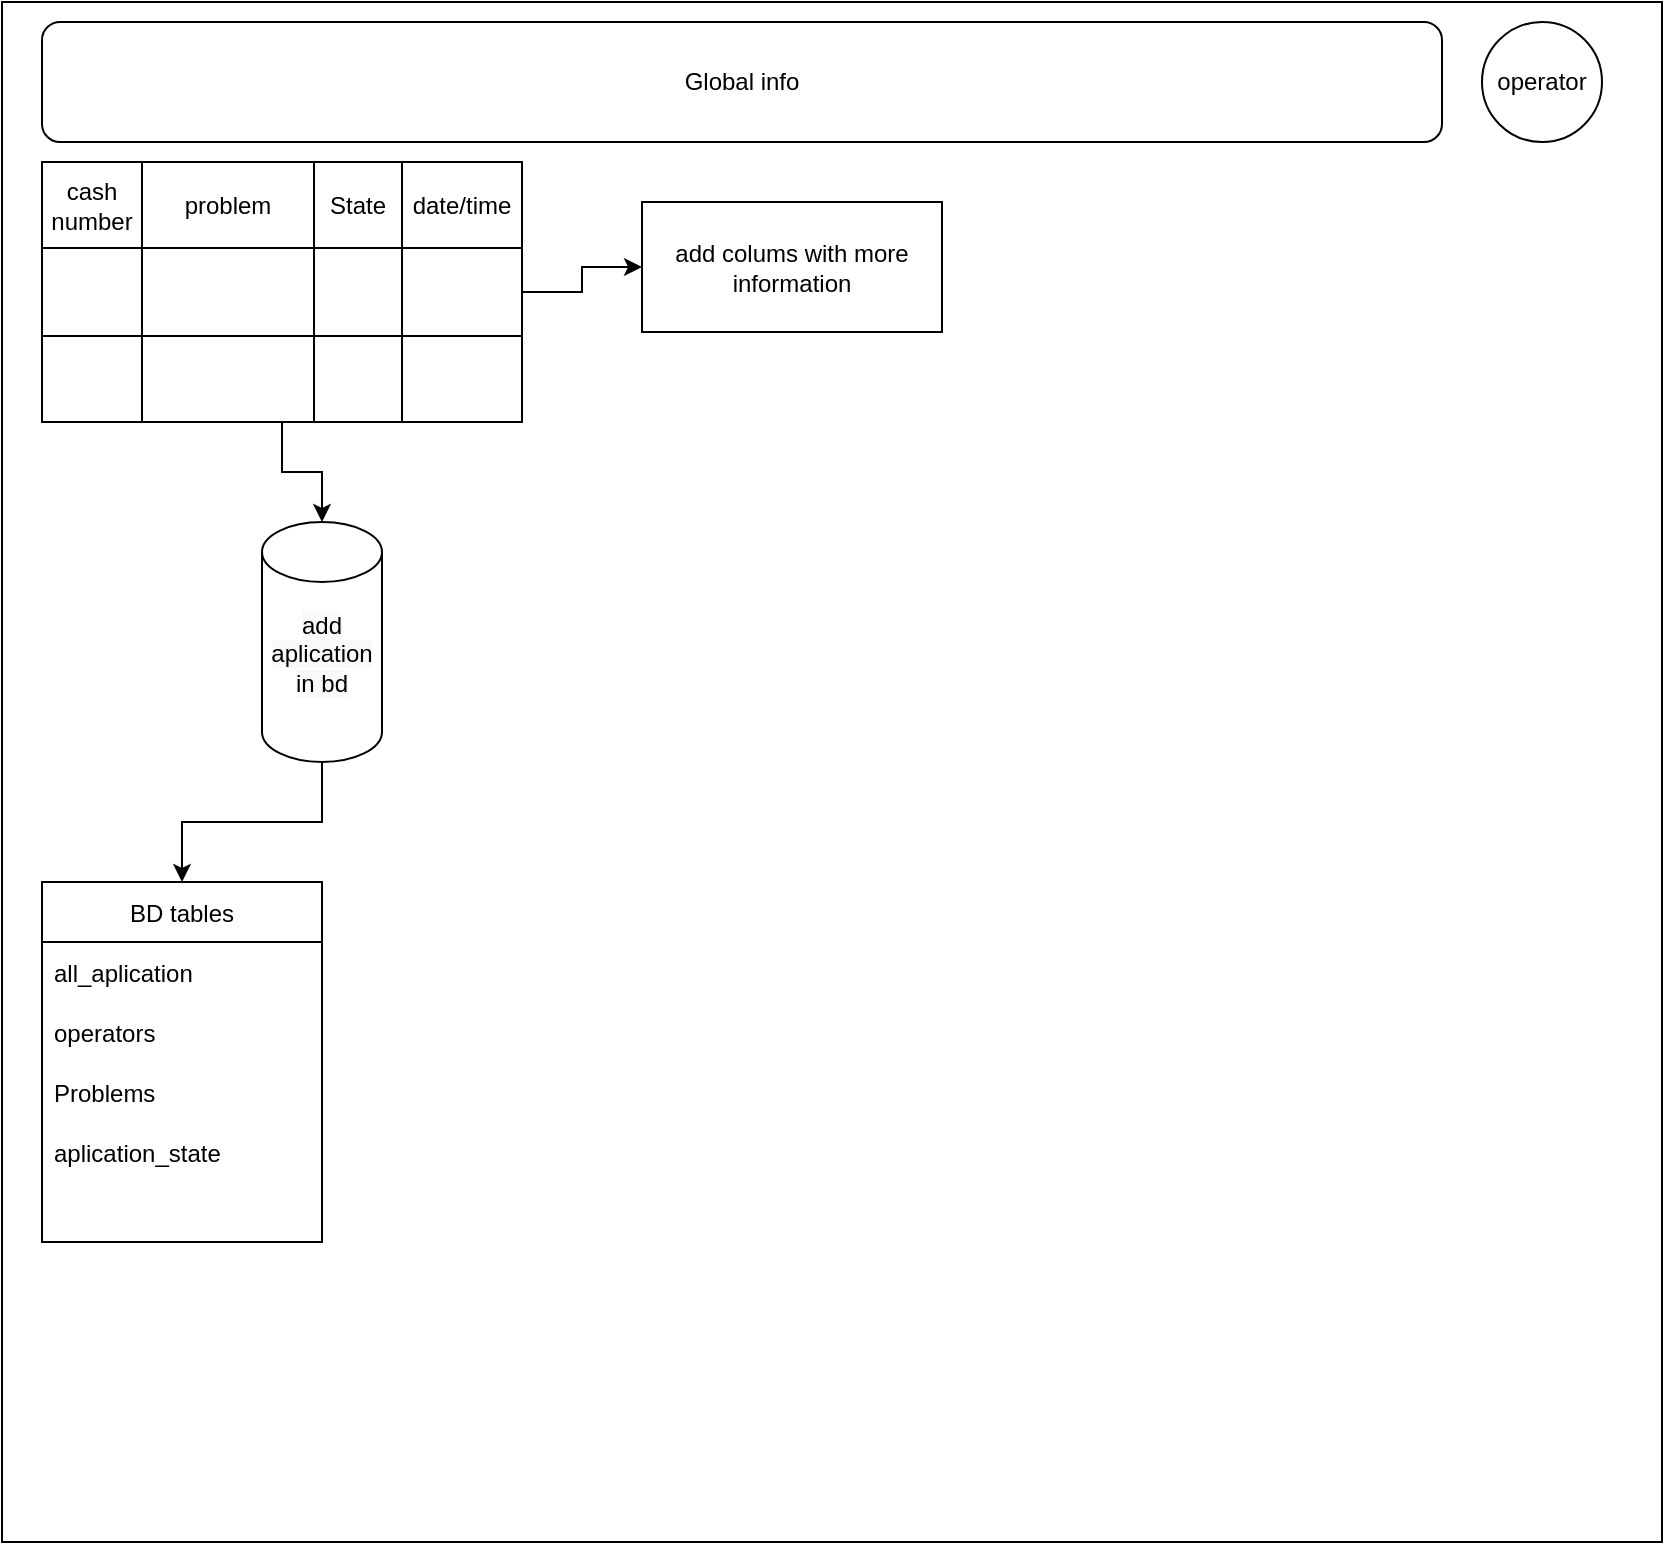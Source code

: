 <mxfile version="20.1.1" type="github">
  <diagram id="aA_sfdgUtZsmlyhYEaKP" name="Page-1">
    <mxGraphModel dx="1422" dy="762" grid="1" gridSize="10" guides="1" tooltips="1" connect="1" arrows="1" fold="1" page="1" pageScale="1" pageWidth="827" pageHeight="1169" math="0" shadow="0">
      <root>
        <mxCell id="0" />
        <mxCell id="1" parent="0" />
        <mxCell id="rESO7nxcmDGdPn7ryyiX-3" value="" style="rounded=0;whiteSpace=wrap;html=1;" parent="1" vertex="1">
          <mxGeometry x="10" y="10" width="830" height="770" as="geometry" />
        </mxCell>
        <mxCell id="rESO7nxcmDGdPn7ryyiX-56" value="" style="edgeStyle=orthogonalEdgeStyle;rounded=0;orthogonalLoop=1;jettySize=auto;html=1;entryX=0.5;entryY=0;entryDx=0;entryDy=0;entryPerimeter=0;" parent="1" source="rESO7nxcmDGdPn7ryyiX-5" target="rESO7nxcmDGdPn7ryyiX-104" edge="1">
          <mxGeometry relative="1" as="geometry">
            <mxPoint x="160" y="270" as="targetPoint" />
          </mxGeometry>
        </mxCell>
        <mxCell id="rESO7nxcmDGdPn7ryyiX-97" value="" style="edgeStyle=orthogonalEdgeStyle;rounded=0;orthogonalLoop=1;jettySize=auto;html=1;" parent="1" source="rESO7nxcmDGdPn7ryyiX-5" target="rESO7nxcmDGdPn7ryyiX-96" edge="1">
          <mxGeometry relative="1" as="geometry" />
        </mxCell>
        <mxCell id="rESO7nxcmDGdPn7ryyiX-5" value="" style="shape=table;html=1;whiteSpace=wrap;startSize=0;container=1;collapsible=0;childLayout=tableLayout;" parent="1" vertex="1">
          <mxGeometry x="30" y="90" width="240" height="130" as="geometry" />
        </mxCell>
        <mxCell id="rESO7nxcmDGdPn7ryyiX-6" value="" style="shape=tableRow;horizontal=0;startSize=0;swimlaneHead=0;swimlaneBody=0;top=0;left=0;bottom=0;right=0;collapsible=0;dropTarget=0;fillColor=none;points=[[0,0.5],[1,0.5]];portConstraint=eastwest;" parent="rESO7nxcmDGdPn7ryyiX-5" vertex="1">
          <mxGeometry width="240" height="43" as="geometry" />
        </mxCell>
        <mxCell id="rESO7nxcmDGdPn7ryyiX-7" value="cash number" style="shape=partialRectangle;html=1;whiteSpace=wrap;connectable=0;fillColor=none;top=0;left=0;bottom=0;right=0;overflow=hidden;" parent="rESO7nxcmDGdPn7ryyiX-6" vertex="1">
          <mxGeometry width="50" height="43" as="geometry">
            <mxRectangle width="50" height="43" as="alternateBounds" />
          </mxGeometry>
        </mxCell>
        <mxCell id="rESO7nxcmDGdPn7ryyiX-8" value="problem" style="shape=partialRectangle;html=1;whiteSpace=wrap;connectable=0;fillColor=none;top=0;left=0;bottom=0;right=0;overflow=hidden;" parent="rESO7nxcmDGdPn7ryyiX-6" vertex="1">
          <mxGeometry x="50" width="86" height="43" as="geometry">
            <mxRectangle width="86" height="43" as="alternateBounds" />
          </mxGeometry>
        </mxCell>
        <mxCell id="rESO7nxcmDGdPn7ryyiX-9" value="State" style="shape=partialRectangle;html=1;whiteSpace=wrap;connectable=0;fillColor=none;top=0;left=0;bottom=0;right=0;overflow=hidden;" parent="rESO7nxcmDGdPn7ryyiX-6" vertex="1">
          <mxGeometry x="136" width="44" height="43" as="geometry">
            <mxRectangle width="44" height="43" as="alternateBounds" />
          </mxGeometry>
        </mxCell>
        <mxCell id="rESO7nxcmDGdPn7ryyiX-49" value="date/time" style="shape=partialRectangle;html=1;whiteSpace=wrap;connectable=0;fillColor=none;top=0;left=0;bottom=0;right=0;overflow=hidden;" parent="rESO7nxcmDGdPn7ryyiX-6" vertex="1">
          <mxGeometry x="180" width="60" height="43" as="geometry">
            <mxRectangle width="60" height="43" as="alternateBounds" />
          </mxGeometry>
        </mxCell>
        <mxCell id="rESO7nxcmDGdPn7ryyiX-10" value="" style="shape=tableRow;horizontal=0;startSize=0;swimlaneHead=0;swimlaneBody=0;top=0;left=0;bottom=0;right=0;collapsible=0;dropTarget=0;fillColor=none;points=[[0,0.5],[1,0.5]];portConstraint=eastwest;" parent="rESO7nxcmDGdPn7ryyiX-5" vertex="1">
          <mxGeometry y="43" width="240" height="44" as="geometry" />
        </mxCell>
        <mxCell id="rESO7nxcmDGdPn7ryyiX-11" value="" style="shape=partialRectangle;html=1;whiteSpace=wrap;connectable=0;fillColor=none;top=0;left=0;bottom=0;right=0;overflow=hidden;" parent="rESO7nxcmDGdPn7ryyiX-10" vertex="1">
          <mxGeometry width="50" height="44" as="geometry">
            <mxRectangle width="50" height="44" as="alternateBounds" />
          </mxGeometry>
        </mxCell>
        <mxCell id="rESO7nxcmDGdPn7ryyiX-12" value="" style="shape=partialRectangle;html=1;whiteSpace=wrap;connectable=0;fillColor=none;top=0;left=0;bottom=0;right=0;overflow=hidden;" parent="rESO7nxcmDGdPn7ryyiX-10" vertex="1">
          <mxGeometry x="50" width="86" height="44" as="geometry">
            <mxRectangle width="86" height="44" as="alternateBounds" />
          </mxGeometry>
        </mxCell>
        <mxCell id="rESO7nxcmDGdPn7ryyiX-13" value="" style="shape=partialRectangle;html=1;whiteSpace=wrap;connectable=0;fillColor=none;top=0;left=0;bottom=0;right=0;overflow=hidden;" parent="rESO7nxcmDGdPn7ryyiX-10" vertex="1">
          <mxGeometry x="136" width="44" height="44" as="geometry">
            <mxRectangle width="44" height="44" as="alternateBounds" />
          </mxGeometry>
        </mxCell>
        <mxCell id="rESO7nxcmDGdPn7ryyiX-50" style="shape=partialRectangle;html=1;whiteSpace=wrap;connectable=0;fillColor=none;top=0;left=0;bottom=0;right=0;overflow=hidden;" parent="rESO7nxcmDGdPn7ryyiX-10" vertex="1">
          <mxGeometry x="180" width="60" height="44" as="geometry">
            <mxRectangle width="60" height="44" as="alternateBounds" />
          </mxGeometry>
        </mxCell>
        <mxCell id="rESO7nxcmDGdPn7ryyiX-14" value="" style="shape=tableRow;horizontal=0;startSize=0;swimlaneHead=0;swimlaneBody=0;top=0;left=0;bottom=0;right=0;collapsible=0;dropTarget=0;fillColor=none;points=[[0,0.5],[1,0.5]];portConstraint=eastwest;" parent="rESO7nxcmDGdPn7ryyiX-5" vertex="1">
          <mxGeometry y="87" width="240" height="43" as="geometry" />
        </mxCell>
        <mxCell id="rESO7nxcmDGdPn7ryyiX-15" value="" style="shape=partialRectangle;html=1;whiteSpace=wrap;connectable=0;fillColor=none;top=0;left=0;bottom=0;right=0;overflow=hidden;" parent="rESO7nxcmDGdPn7ryyiX-14" vertex="1">
          <mxGeometry width="50" height="43" as="geometry">
            <mxRectangle width="50" height="43" as="alternateBounds" />
          </mxGeometry>
        </mxCell>
        <mxCell id="rESO7nxcmDGdPn7ryyiX-16" value="" style="shape=partialRectangle;html=1;whiteSpace=wrap;connectable=0;fillColor=none;top=0;left=0;bottom=0;right=0;overflow=hidden;" parent="rESO7nxcmDGdPn7ryyiX-14" vertex="1">
          <mxGeometry x="50" width="86" height="43" as="geometry">
            <mxRectangle width="86" height="43" as="alternateBounds" />
          </mxGeometry>
        </mxCell>
        <mxCell id="rESO7nxcmDGdPn7ryyiX-17" value="" style="shape=partialRectangle;html=1;whiteSpace=wrap;connectable=0;fillColor=none;top=0;left=0;bottom=0;right=0;overflow=hidden;pointerEvents=1;" parent="rESO7nxcmDGdPn7ryyiX-14" vertex="1">
          <mxGeometry x="136" width="44" height="43" as="geometry">
            <mxRectangle width="44" height="43" as="alternateBounds" />
          </mxGeometry>
        </mxCell>
        <mxCell id="rESO7nxcmDGdPn7ryyiX-51" style="shape=partialRectangle;html=1;whiteSpace=wrap;connectable=0;fillColor=none;top=0;left=0;bottom=0;right=0;overflow=hidden;pointerEvents=1;" parent="rESO7nxcmDGdPn7ryyiX-14" vertex="1">
          <mxGeometry x="180" width="60" height="43" as="geometry">
            <mxRectangle width="60" height="43" as="alternateBounds" />
          </mxGeometry>
        </mxCell>
        <mxCell id="rESO7nxcmDGdPn7ryyiX-53" value="operator" style="ellipse;whiteSpace=wrap;html=1;aspect=fixed;" parent="1" vertex="1">
          <mxGeometry x="750" y="20" width="60" height="60" as="geometry" />
        </mxCell>
        <mxCell id="rESO7nxcmDGdPn7ryyiX-54" value="Global info" style="rounded=1;whiteSpace=wrap;html=1;" parent="1" vertex="1">
          <mxGeometry x="30" y="20" width="700" height="60" as="geometry" />
        </mxCell>
        <mxCell id="rESO7nxcmDGdPn7ryyiX-96" value="add colums with more information" style="whiteSpace=wrap;html=1;startSize=0;" parent="1" vertex="1">
          <mxGeometry x="330" y="110" width="150" height="65" as="geometry" />
        </mxCell>
        <mxCell id="rESO7nxcmDGdPn7ryyiX-110" style="edgeStyle=orthogonalEdgeStyle;rounded=0;orthogonalLoop=1;jettySize=auto;html=1;" parent="1" source="rESO7nxcmDGdPn7ryyiX-104" target="rESO7nxcmDGdPn7ryyiX-106" edge="1">
          <mxGeometry relative="1" as="geometry" />
        </mxCell>
        <mxCell id="rESO7nxcmDGdPn7ryyiX-104" value="&#xa;&lt;span style=&quot;color: rgb(0, 0, 0); font-family: Helvetica; font-size: 12px; font-style: normal; font-variant-ligatures: normal; font-variant-caps: normal; font-weight: 400; letter-spacing: normal; orphans: 2; text-align: center; text-indent: 0px; text-transform: none; widows: 2; word-spacing: 0px; -webkit-text-stroke-width: 0px; background-color: rgb(248, 249, 250); text-decoration-thickness: initial; text-decoration-style: initial; text-decoration-color: initial; float: none; display: inline !important;&quot;&gt;add aplication in bd&lt;/span&gt;&#xa;&#xa;" style="shape=cylinder3;whiteSpace=wrap;html=1;boundedLbl=1;backgroundOutline=1;size=15;" parent="1" vertex="1">
          <mxGeometry x="140" y="270" width="60" height="120" as="geometry" />
        </mxCell>
        <mxCell id="rESO7nxcmDGdPn7ryyiX-106" value="BD tables" style="swimlane;fontStyle=0;childLayout=stackLayout;horizontal=1;startSize=30;horizontalStack=0;resizeParent=1;resizeParentMax=0;resizeLast=0;collapsible=1;marginBottom=0;" parent="1" vertex="1">
          <mxGeometry x="30" y="450" width="140" height="180" as="geometry" />
        </mxCell>
        <mxCell id="rESO7nxcmDGdPn7ryyiX-107" value="all_aplication " style="text;strokeColor=none;fillColor=none;align=left;verticalAlign=middle;spacingLeft=4;spacingRight=4;overflow=hidden;points=[[0,0.5],[1,0.5]];portConstraint=eastwest;rotatable=0;" parent="rESO7nxcmDGdPn7ryyiX-106" vertex="1">
          <mxGeometry y="30" width="140" height="30" as="geometry" />
        </mxCell>
        <mxCell id="rESO7nxcmDGdPn7ryyiX-108" value="operators" style="text;strokeColor=none;fillColor=none;align=left;verticalAlign=middle;spacingLeft=4;spacingRight=4;overflow=hidden;points=[[0,0.5],[1,0.5]];portConstraint=eastwest;rotatable=0;" parent="rESO7nxcmDGdPn7ryyiX-106" vertex="1">
          <mxGeometry y="60" width="140" height="30" as="geometry" />
        </mxCell>
        <mxCell id="rESO7nxcmDGdPn7ryyiX-109" value="Problems" style="text;strokeColor=none;fillColor=none;align=left;verticalAlign=middle;spacingLeft=4;spacingRight=4;overflow=hidden;points=[[0,0.5],[1,0.5]];portConstraint=eastwest;rotatable=0;" parent="rESO7nxcmDGdPn7ryyiX-106" vertex="1">
          <mxGeometry y="90" width="140" height="30" as="geometry" />
        </mxCell>
        <mxCell id="rESO7nxcmDGdPn7ryyiX-111" value="aplication_state" style="text;strokeColor=none;fillColor=none;align=left;verticalAlign=middle;spacingLeft=4;spacingRight=4;overflow=hidden;points=[[0,0.5],[1,0.5]];portConstraint=eastwest;rotatable=0;" parent="rESO7nxcmDGdPn7ryyiX-106" vertex="1">
          <mxGeometry y="120" width="140" height="30" as="geometry" />
        </mxCell>
        <mxCell id="rESO7nxcmDGdPn7ryyiX-112" style="text;strokeColor=none;fillColor=none;align=left;verticalAlign=middle;spacingLeft=4;spacingRight=4;overflow=hidden;points=[[0,0.5],[1,0.5]];portConstraint=eastwest;rotatable=0;" parent="rESO7nxcmDGdPn7ryyiX-106" vertex="1">
          <mxGeometry y="150" width="140" height="30" as="geometry" />
        </mxCell>
      </root>
    </mxGraphModel>
  </diagram>
</mxfile>
